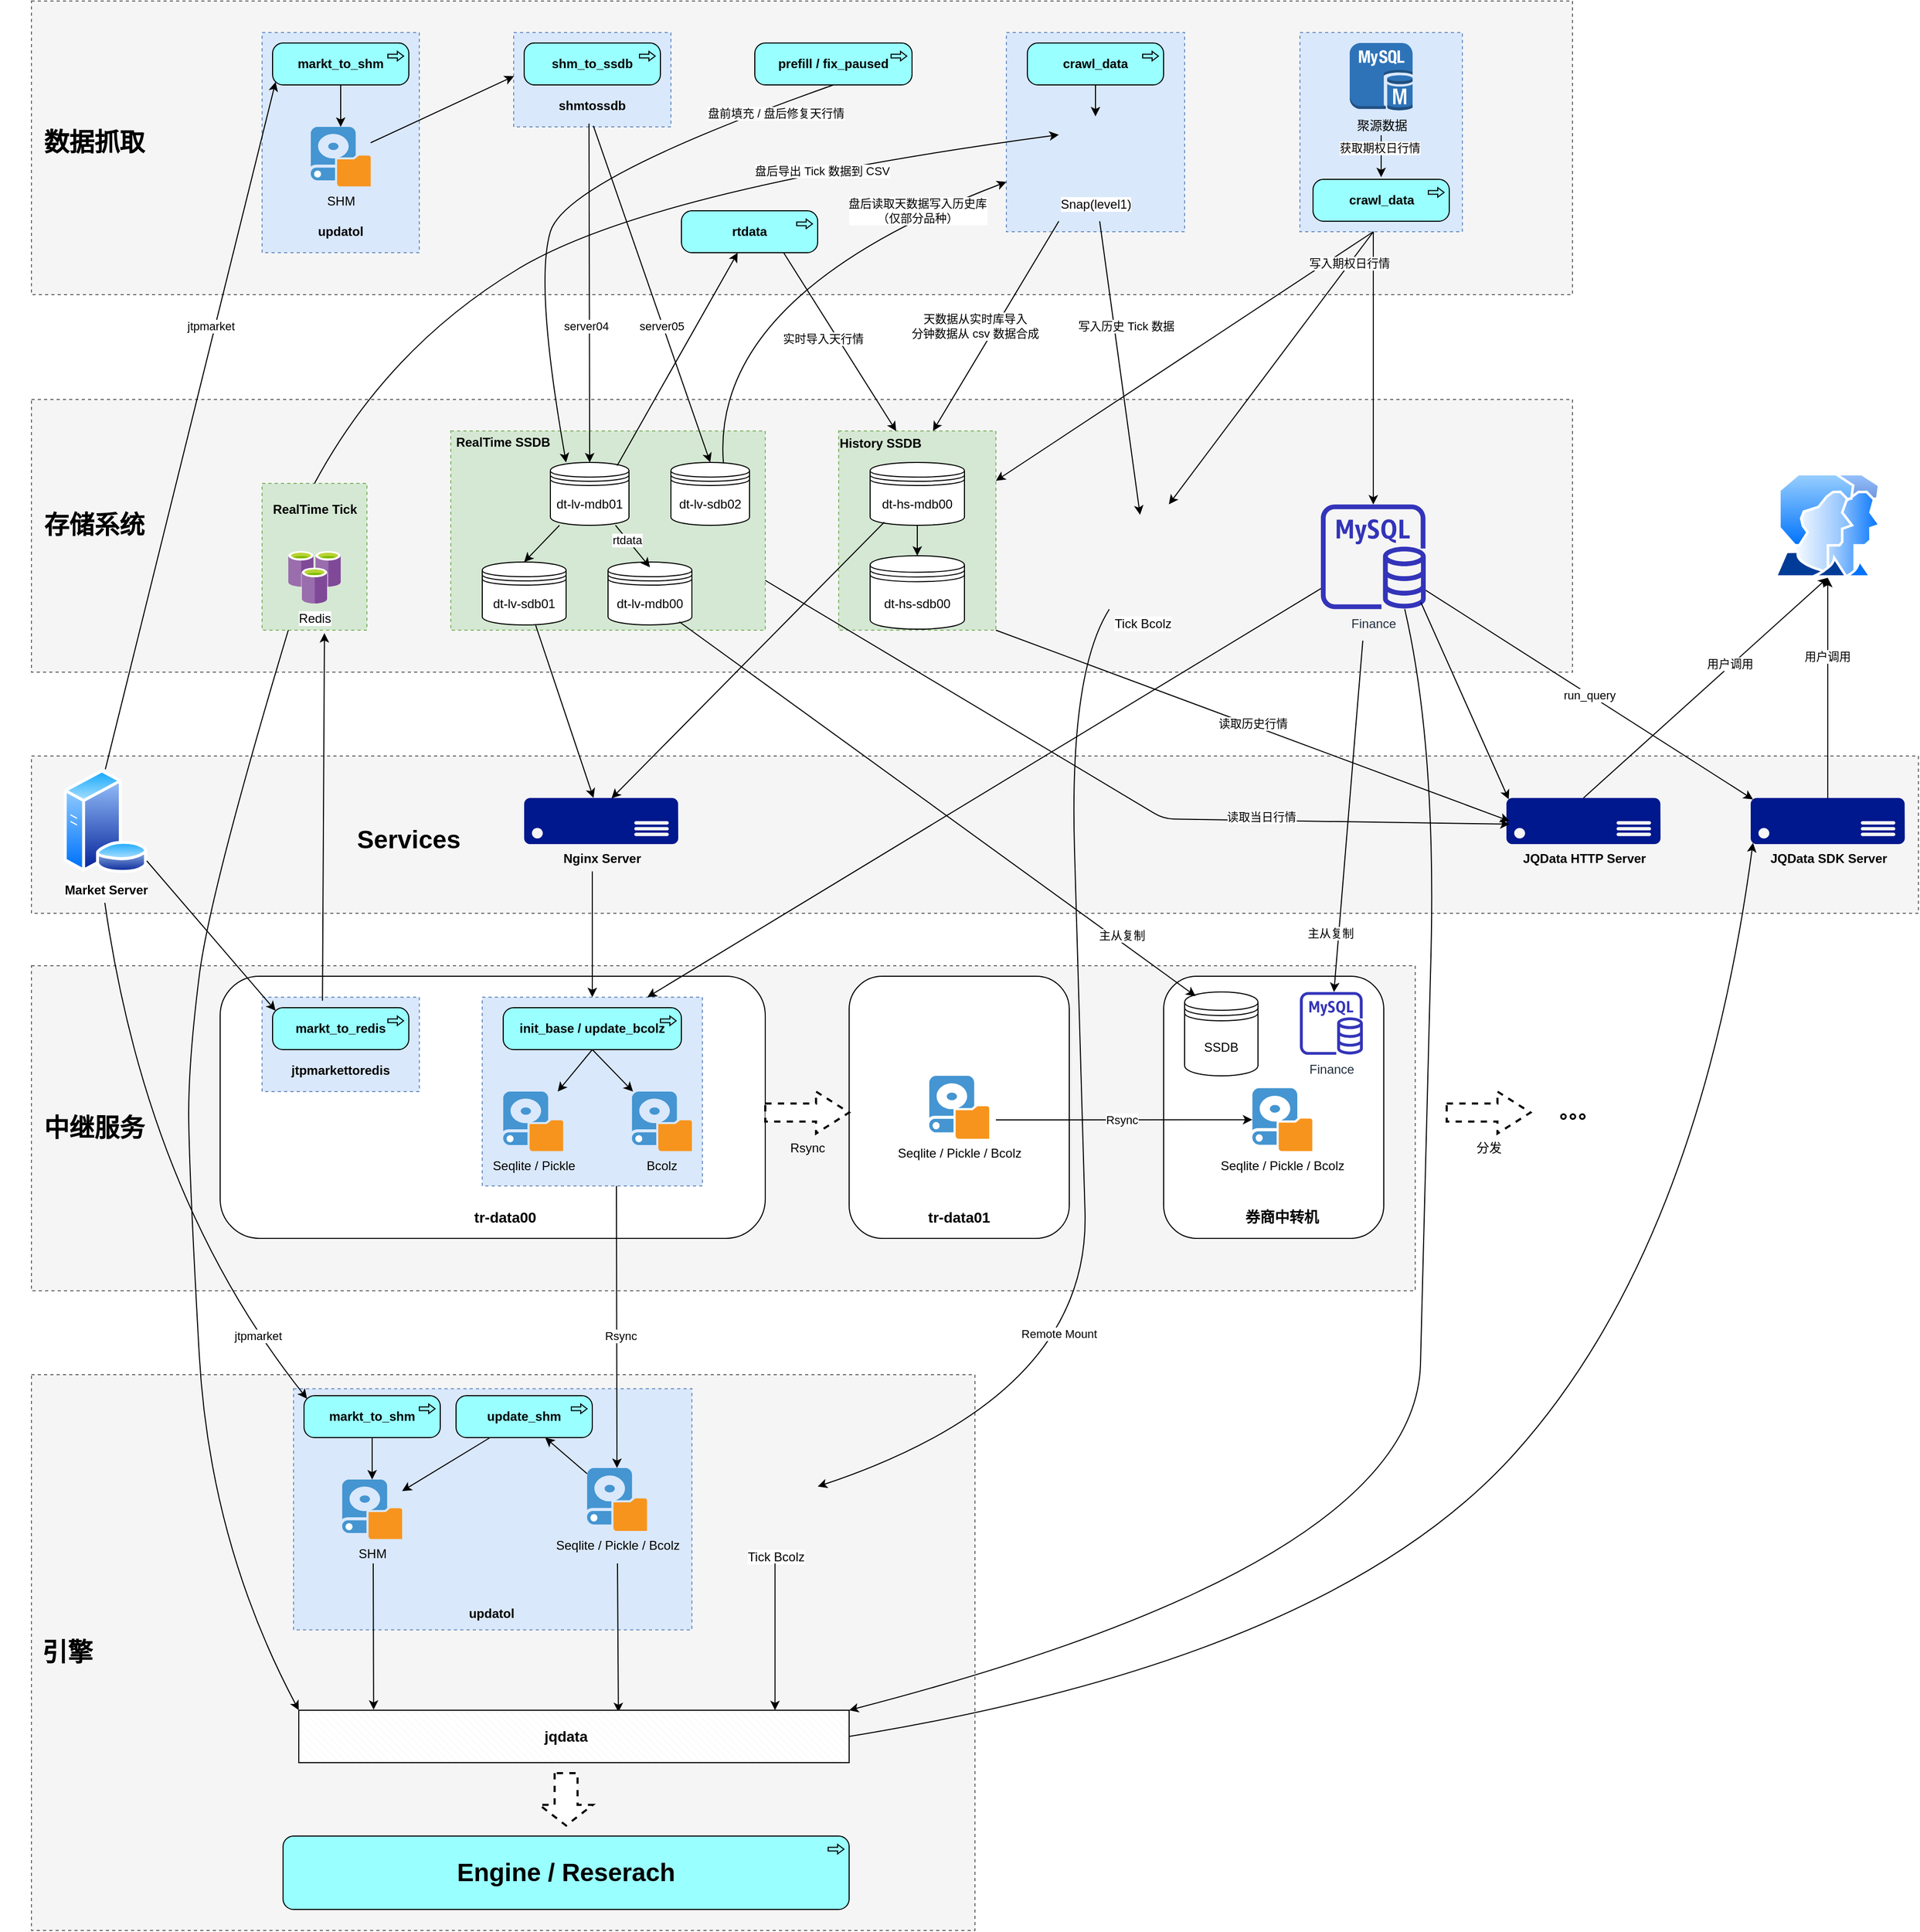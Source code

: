 <mxfile version="13.7.1" type="github">
  <diagram id="prtHgNgQTEPvFCAcTncT" name="Page-1">
    <mxGraphModel dx="2956" dy="2059" grid="1" gridSize="10" guides="1" tooltips="1" connect="1" arrows="1" fold="1" page="1" pageScale="1" pageWidth="827" pageHeight="1169" math="0" shadow="0">
      <root>
        <mxCell id="0" />
        <mxCell id="1" parent="0" />
        <mxCell id="8arNH5vf3MiWIjYZIo-4-196" value="" style="rounded=0;whiteSpace=wrap;html=1;dashed=1;fillColor=#f5f5f5;strokeColor=#666666;fontColor=#333333;" vertex="1" parent="1">
          <mxGeometry x="-240" y="1030" width="900" height="530" as="geometry" />
        </mxCell>
        <mxCell id="8arNH5vf3MiWIjYZIo-4-195" value="" style="rounded=0;whiteSpace=wrap;html=1;dashed=1;fillColor=#f5f5f5;strokeColor=#666666;fontColor=#333333;" vertex="1" parent="1">
          <mxGeometry x="-240" y="640" width="1320" height="310" as="geometry" />
        </mxCell>
        <mxCell id="8arNH5vf3MiWIjYZIo-4-194" value="" style="rounded=0;whiteSpace=wrap;html=1;dashed=1;fillColor=#f5f5f5;strokeColor=#666666;fontColor=#333333;" vertex="1" parent="1">
          <mxGeometry x="-240" y="440" width="1800" height="150" as="geometry" />
        </mxCell>
        <mxCell id="8arNH5vf3MiWIjYZIo-4-193" value="" style="rounded=0;whiteSpace=wrap;html=1;dashed=1;fillColor=#f5f5f5;strokeColor=#666666;fontColor=#333333;" vertex="1" parent="1">
          <mxGeometry x="-240" y="100" width="1470" height="260" as="geometry" />
        </mxCell>
        <mxCell id="8arNH5vf3MiWIjYZIo-4-185" value="" style="rounded=0;whiteSpace=wrap;html=1;dashed=1;fillColor=#f5f5f5;strokeColor=#666666;fontColor=#333333;labelBorderColor=#000000;" vertex="1" parent="1">
          <mxGeometry x="-240" y="-280" width="1470" height="280" as="geometry" />
        </mxCell>
        <mxCell id="8arNH5vf3MiWIjYZIo-4-106" value="" style="rounded=1;whiteSpace=wrap;html=1;" vertex="1" parent="1">
          <mxGeometry x="-60" y="650" width="520" height="250" as="geometry" />
        </mxCell>
        <mxCell id="8arNH5vf3MiWIjYZIo-4-105" value="" style="rounded=0;whiteSpace=wrap;html=1;dashed=1;fillColor=#dae8fc;strokeColor=#6c8ebf;" vertex="1" parent="1">
          <mxGeometry x="190" y="670" width="210" height="180" as="geometry" />
        </mxCell>
        <mxCell id="8arNH5vf3MiWIjYZIo-4-15" value="&lt;b&gt;Market Server&lt;/b&gt;" style="aspect=fixed;perimeter=ellipsePerimeter;html=1;align=center;shadow=0;dashed=0;spacingTop=3;image;image=img/lib/active_directory/database_server.svg;" vertex="1" parent="1">
          <mxGeometry x="-210" y="452.66" width="81" height="98.78" as="geometry" />
        </mxCell>
        <mxCell id="8arNH5vf3MiWIjYZIo-4-18" value="&lt;b&gt;init_base / update_bcolz&lt;/b&gt;" style="html=1;outlineConnect=0;whiteSpace=wrap;fillColor=#99ffff;shape=mxgraph.archimate3.application;appType=proc;archiType=rounded;" vertex="1" parent="1">
          <mxGeometry x="210" y="680" width="170" height="40" as="geometry" />
        </mxCell>
        <mxCell id="8arNH5vf3MiWIjYZIo-4-21" value="" style="group" vertex="1" connectable="0" parent="1">
          <mxGeometry x="-20" y="670" width="150" height="90" as="geometry" />
        </mxCell>
        <mxCell id="8arNH5vf3MiWIjYZIo-4-19" value="" style="verticalLabelPosition=bottom;verticalAlign=top;html=1;shape=mxgraph.basic.rect;fillColor2=none;strokeWidth=1;size=20;indent=5;fillColor=#dae8fc;strokeColor=#6c8ebf;dashed=1;" vertex="1" parent="8arNH5vf3MiWIjYZIo-4-21">
          <mxGeometry width="150" height="90" as="geometry" />
        </mxCell>
        <mxCell id="8arNH5vf3MiWIjYZIo-4-17" value="&lt;b&gt;markt_to_redis&lt;/b&gt;" style="html=1;outlineConnect=0;whiteSpace=wrap;fillColor=#99ffff;shape=mxgraph.archimate3.application;appType=proc;archiType=rounded;" vertex="1" parent="8arNH5vf3MiWIjYZIo-4-21">
          <mxGeometry x="10" y="10" width="130" height="40" as="geometry" />
        </mxCell>
        <mxCell id="8arNH5vf3MiWIjYZIo-4-20" value="&lt;b&gt;jtpmarkettoredis&lt;/b&gt;" style="text;html=1;strokeColor=none;fillColor=none;align=center;verticalAlign=middle;whiteSpace=wrap;rounded=0;" vertex="1" parent="8arNH5vf3MiWIjYZIo-4-21">
          <mxGeometry x="55" y="60" width="40" height="20" as="geometry" />
        </mxCell>
        <mxCell id="8arNH5vf3MiWIjYZIo-4-22" value="" style="group" vertex="1" connectable="0" parent="1">
          <mxGeometry x="-20" y="-250" width="150" height="210" as="geometry" />
        </mxCell>
        <mxCell id="8arNH5vf3MiWIjYZIo-4-23" value="" style="verticalLabelPosition=bottom;verticalAlign=top;html=1;shape=mxgraph.basic.rect;fillColor2=none;strokeWidth=1;size=20;indent=5;fillColor=#dae8fc;strokeColor=#6c8ebf;dashed=1;" vertex="1" parent="8arNH5vf3MiWIjYZIo-4-22">
          <mxGeometry width="150" height="210" as="geometry" />
        </mxCell>
        <mxCell id="8arNH5vf3MiWIjYZIo-4-24" value="&lt;b&gt;markt_to_shm&lt;/b&gt;" style="html=1;outlineConnect=0;whiteSpace=wrap;fillColor=#99ffff;shape=mxgraph.archimate3.application;appType=proc;archiType=rounded;" vertex="1" parent="8arNH5vf3MiWIjYZIo-4-22">
          <mxGeometry x="10" y="10" width="130" height="40" as="geometry" />
        </mxCell>
        <mxCell id="8arNH5vf3MiWIjYZIo-4-25" value="&lt;b&gt;updatol&lt;/b&gt;" style="text;html=1;strokeColor=none;fillColor=none;align=center;verticalAlign=middle;whiteSpace=wrap;rounded=0;" vertex="1" parent="8arNH5vf3MiWIjYZIo-4-22">
          <mxGeometry x="55" y="180" width="40" height="20" as="geometry" />
        </mxCell>
        <mxCell id="8arNH5vf3MiWIjYZIo-4-14" value="SHM" style="shadow=0;dashed=0;html=1;strokeColor=none;fillColor=#4495D1;labelPosition=center;verticalLabelPosition=bottom;verticalAlign=top;align=center;outlineConnect=0;shape=mxgraph.veeam.local_disk;" vertex="1" parent="8arNH5vf3MiWIjYZIo-4-22">
          <mxGeometry x="46.4" y="90" width="57.2" height="56.8" as="geometry" />
        </mxCell>
        <mxCell id="8arNH5vf3MiWIjYZIo-4-60" value="" style="endArrow=classic;html=1;exitX=0.5;exitY=1;exitDx=0;exitDy=0;exitPerimeter=0;" edge="1" parent="8arNH5vf3MiWIjYZIo-4-22" source="8arNH5vf3MiWIjYZIo-4-24" target="8arNH5vf3MiWIjYZIo-4-14">
          <mxGeometry width="50" height="50" relative="1" as="geometry">
            <mxPoint x="120" y="50" as="sourcePoint" />
            <mxPoint x="75" y="80" as="targetPoint" />
          </mxGeometry>
        </mxCell>
        <mxCell id="8arNH5vf3MiWIjYZIo-4-26" value="" style="group" vertex="1" connectable="0" parent="1">
          <mxGeometry x="220" y="-250" width="150" height="90" as="geometry" />
        </mxCell>
        <mxCell id="8arNH5vf3MiWIjYZIo-4-27" value="" style="verticalLabelPosition=bottom;verticalAlign=top;html=1;shape=mxgraph.basic.rect;fillColor2=none;strokeWidth=1;size=20;indent=5;fillColor=#dae8fc;strokeColor=#6c8ebf;dashed=1;" vertex="1" parent="8arNH5vf3MiWIjYZIo-4-26">
          <mxGeometry width="150" height="90" as="geometry" />
        </mxCell>
        <mxCell id="8arNH5vf3MiWIjYZIo-4-28" value="&lt;b&gt;shm_to_ssdb&lt;/b&gt;" style="html=1;outlineConnect=0;whiteSpace=wrap;fillColor=#99ffff;shape=mxgraph.archimate3.application;appType=proc;archiType=rounded;" vertex="1" parent="8arNH5vf3MiWIjYZIo-4-26">
          <mxGeometry x="10" y="10" width="130" height="40" as="geometry" />
        </mxCell>
        <mxCell id="8arNH5vf3MiWIjYZIo-4-29" value="&lt;b&gt;shmtossdb&lt;/b&gt;" style="text;html=1;strokeColor=none;fillColor=none;align=center;verticalAlign=middle;whiteSpace=wrap;rounded=0;" vertex="1" parent="8arNH5vf3MiWIjYZIo-4-26">
          <mxGeometry x="55" y="60" width="40" height="20" as="geometry" />
        </mxCell>
        <mxCell id="8arNH5vf3MiWIjYZIo-4-32" value="&lt;b&gt;rtdata&lt;/b&gt;" style="html=1;outlineConnect=0;whiteSpace=wrap;fillColor=#99ffff;shape=mxgraph.archimate3.application;appType=proc;archiType=rounded;" vertex="1" parent="1">
          <mxGeometry x="380" y="-80" width="130" height="40" as="geometry" />
        </mxCell>
        <mxCell id="8arNH5vf3MiWIjYZIo-4-10" value="Finance" style="outlineConnect=0;fontColor=#232F3E;gradientColor=none;fillColor=#3334B9;strokeColor=none;dashed=0;verticalLabelPosition=bottom;verticalAlign=top;align=center;html=1;fontSize=12;fontStyle=0;aspect=fixed;pointerEvents=1;shape=mxgraph.aws4.rds_mysql_instance;" vertex="1" parent="1">
          <mxGeometry x="990" y="200" width="100" height="100" as="geometry" />
        </mxCell>
        <mxCell id="8arNH5vf3MiWIjYZIo-4-13" value="Tick Bcolz" style="shape=image;html=1;verticalAlign=top;verticalLabelPosition=bottom;labelBackgroundColor=#ffffff;imageAspect=0;aspect=fixed;image=https://cdn2.iconfinder.com/data/icons/stilllife/48x48/filesystems/gnome-fs-nfs.png" vertex="1" parent="1">
          <mxGeometry x="770" y="200" width="100" height="100" as="geometry" />
        </mxCell>
        <mxCell id="8arNH5vf3MiWIjYZIo-4-45" value="" style="group" vertex="1" connectable="0" parent="1">
          <mxGeometry x="520" y="130" width="160" height="190" as="geometry" />
        </mxCell>
        <mxCell id="8arNH5vf3MiWIjYZIo-4-38" value="" style="rounded=0;whiteSpace=wrap;html=1;dashed=1;fillColor=#d5e8d4;strokeColor=#82b366;" vertex="1" parent="8arNH5vf3MiWIjYZIo-4-45">
          <mxGeometry x="10" width="150" height="190" as="geometry" />
        </mxCell>
        <mxCell id="8arNH5vf3MiWIjYZIo-4-34" value="dt-hs-sdb00" style="shape=datastore;whiteSpace=wrap;html=1;" vertex="1" parent="8arNH5vf3MiWIjYZIo-4-45">
          <mxGeometry x="40" y="119" width="90" height="70" as="geometry" />
        </mxCell>
        <mxCell id="8arNH5vf3MiWIjYZIo-4-35" value="dt-hs-mdb00" style="shape=datastore;whiteSpace=wrap;html=1;" vertex="1" parent="8arNH5vf3MiWIjYZIo-4-45">
          <mxGeometry x="40" y="30" width="90" height="60" as="geometry" />
        </mxCell>
        <mxCell id="8arNH5vf3MiWIjYZIo-4-39" value="&lt;b&gt;History SSDB&lt;/b&gt;" style="text;html=1;strokeColor=none;fillColor=none;align=center;verticalAlign=middle;whiteSpace=wrap;rounded=0;dashed=1;" vertex="1" parent="8arNH5vf3MiWIjYZIo-4-45">
          <mxGeometry y="2" width="100" height="20" as="geometry" />
        </mxCell>
        <mxCell id="8arNH5vf3MiWIjYZIo-4-43" value="" style="endArrow=classic;html=1;entryX=0.5;entryY=0;entryDx=0;entryDy=0;" edge="1" parent="8arNH5vf3MiWIjYZIo-4-45" source="8arNH5vf3MiWIjYZIo-4-35" target="8arNH5vf3MiWIjYZIo-4-34">
          <mxGeometry width="50" height="50" relative="1" as="geometry">
            <mxPoint x="-130" y="190" as="sourcePoint" />
            <mxPoint x="91" y="130" as="targetPoint" />
          </mxGeometry>
        </mxCell>
        <mxCell id="8arNH5vf3MiWIjYZIo-4-46" value="" style="group" vertex="1" connectable="0" parent="1">
          <mxGeometry x="160" y="130" width="300" height="190" as="geometry" />
        </mxCell>
        <mxCell id="8arNH5vf3MiWIjYZIo-4-36" value="" style="rounded=0;whiteSpace=wrap;html=1;dashed=1;fillColor=#d5e8d4;strokeColor=#82b366;" vertex="1" parent="8arNH5vf3MiWIjYZIo-4-46">
          <mxGeometry width="300" height="190" as="geometry" />
        </mxCell>
        <mxCell id="8arNH5vf3MiWIjYZIo-4-3" value="dt-lv-sdb01" style="shape=datastore;whiteSpace=wrap;html=1;" vertex="1" parent="8arNH5vf3MiWIjYZIo-4-46">
          <mxGeometry x="30" y="125" width="80" height="60" as="geometry" />
        </mxCell>
        <mxCell id="8arNH5vf3MiWIjYZIo-4-7" value="dt-lv-mdb00" style="shape=datastore;whiteSpace=wrap;html=1;" vertex="1" parent="8arNH5vf3MiWIjYZIo-4-46">
          <mxGeometry x="150" y="125" width="80" height="60" as="geometry" />
        </mxCell>
        <mxCell id="8arNH5vf3MiWIjYZIo-4-33" value="dt-lv-mdb01" style="shape=datastore;whiteSpace=wrap;html=1;" vertex="1" parent="8arNH5vf3MiWIjYZIo-4-46">
          <mxGeometry x="95" y="30" width="75" height="60" as="geometry" />
        </mxCell>
        <mxCell id="8arNH5vf3MiWIjYZIo-4-37" value="&lt;b&gt;RealTime SSDB&lt;/b&gt;" style="text;html=1;strokeColor=none;fillColor=none;align=center;verticalAlign=middle;whiteSpace=wrap;rounded=0;dashed=1;" vertex="1" parent="8arNH5vf3MiWIjYZIo-4-46">
          <mxGeometry y="2" width="100" height="18" as="geometry" />
        </mxCell>
        <mxCell id="8arNH5vf3MiWIjYZIo-4-41" value="" style="endArrow=classic;html=1;entryX=0.5;entryY=0;entryDx=0;entryDy=0;" edge="1" parent="8arNH5vf3MiWIjYZIo-4-46" source="8arNH5vf3MiWIjYZIo-4-33" target="8arNH5vf3MiWIjYZIo-4-3">
          <mxGeometry width="50" height="50" relative="1" as="geometry">
            <mxPoint x="140" y="190" as="sourcePoint" />
            <mxPoint x="190" y="140" as="targetPoint" />
          </mxGeometry>
        </mxCell>
        <mxCell id="8arNH5vf3MiWIjYZIo-4-42" value="" style="endArrow=classic;html=1;" edge="1" parent="8arNH5vf3MiWIjYZIo-4-46" source="8arNH5vf3MiWIjYZIo-4-33">
          <mxGeometry width="50" height="50" relative="1" as="geometry">
            <mxPoint x="140" y="190" as="sourcePoint" />
            <mxPoint x="190" y="130" as="targetPoint" />
          </mxGeometry>
        </mxCell>
        <mxCell id="8arNH5vf3MiWIjYZIo-4-54" value="rtdata" style="edgeLabel;html=1;align=center;verticalAlign=middle;resizable=0;points=[];" vertex="1" connectable="0" parent="8arNH5vf3MiWIjYZIo-4-42">
          <mxGeometry x="-0.321" y="-1" relative="1" as="geometry">
            <mxPoint as="offset" />
          </mxGeometry>
        </mxCell>
        <mxCell id="8arNH5vf3MiWIjYZIo-4-177" value="dt-lv-sdb02" style="shape=datastore;whiteSpace=wrap;html=1;" vertex="1" parent="8arNH5vf3MiWIjYZIo-4-46">
          <mxGeometry x="210" y="30" width="75" height="60" as="geometry" />
        </mxCell>
        <mxCell id="8arNH5vf3MiWIjYZIo-4-52" value="" style="group" vertex="1" connectable="0" parent="1">
          <mxGeometry x="-20" y="180" width="100" height="140" as="geometry" />
        </mxCell>
        <mxCell id="8arNH5vf3MiWIjYZIo-4-51" value="" style="group" vertex="1" connectable="0" parent="8arNH5vf3MiWIjYZIo-4-52">
          <mxGeometry width="100" height="140" as="geometry" />
        </mxCell>
        <mxCell id="8arNH5vf3MiWIjYZIo-4-47" value="" style="rounded=0;whiteSpace=wrap;html=1;dashed=1;fillColor=#d5e8d4;strokeColor=#82b366;" vertex="1" parent="8arNH5vf3MiWIjYZIo-4-51">
          <mxGeometry width="100" height="140" as="geometry" />
        </mxCell>
        <mxCell id="8arNH5vf3MiWIjYZIo-4-6" value="Redis" style="aspect=fixed;html=1;points=[];align=center;image;fontSize=12;image=img/lib/mscae/Azure_Cache_for_Redis.svg;" vertex="1" parent="8arNH5vf3MiWIjYZIo-4-51">
          <mxGeometry x="25" y="64.5" width="50" height="50" as="geometry" />
        </mxCell>
        <mxCell id="8arNH5vf3MiWIjYZIo-4-48" value="&lt;b&gt;RealTime Tick&lt;/b&gt;" style="text;html=1;strokeColor=none;fillColor=none;align=center;verticalAlign=middle;whiteSpace=wrap;rounded=0;dashed=1;" vertex="1" parent="8arNH5vf3MiWIjYZIo-4-51">
          <mxGeometry x="7.5" y="14.5" width="85" height="20" as="geometry" />
        </mxCell>
        <mxCell id="8arNH5vf3MiWIjYZIo-4-55" value="&lt;b&gt;Nginx Server&lt;/b&gt;" style="aspect=fixed;pointerEvents=1;shadow=0;dashed=0;html=1;strokeColor=none;labelPosition=center;verticalLabelPosition=bottom;verticalAlign=top;align=center;fillColor=#00188D;shape=mxgraph.azure.server" vertex="1" parent="1">
          <mxGeometry x="230" y="480" width="147" height="44.1" as="geometry" />
        </mxCell>
        <mxCell id="8arNH5vf3MiWIjYZIo-4-58" value="" style="endArrow=classic;html=1;exitX=0.479;exitY=0.965;exitDx=0;exitDy=0;exitPerimeter=0;entryX=0.5;entryY=0;entryDx=0;entryDy=0;" edge="1" parent="1" source="8arNH5vf3MiWIjYZIo-4-27" target="8arNH5vf3MiWIjYZIo-4-33">
          <mxGeometry width="50" height="50" relative="1" as="geometry">
            <mxPoint x="250" y="140" as="sourcePoint" />
            <mxPoint x="300" y="90" as="targetPoint" />
          </mxGeometry>
        </mxCell>
        <mxCell id="8arNH5vf3MiWIjYZIo-4-179" value="server04" style="edgeLabel;html=1;align=center;verticalAlign=middle;resizable=0;points=[];" vertex="1" connectable="0" parent="8arNH5vf3MiWIjYZIo-4-58">
          <mxGeometry x="-0.118" y="-3" relative="1" as="geometry">
            <mxPoint y="50.29" as="offset" />
          </mxGeometry>
        </mxCell>
        <mxCell id="8arNH5vf3MiWIjYZIo-4-59" value="" style="endArrow=classic;html=1;entryX=0.002;entryY=0.463;entryDx=0;entryDy=0;entryPerimeter=0;" edge="1" parent="1" source="8arNH5vf3MiWIjYZIo-4-14" target="8arNH5vf3MiWIjYZIo-4-27">
          <mxGeometry width="50" height="50" relative="1" as="geometry">
            <mxPoint x="100" y="-30" as="sourcePoint" />
            <mxPoint x="70" y="10" as="targetPoint" />
          </mxGeometry>
        </mxCell>
        <mxCell id="8arNH5vf3MiWIjYZIo-4-64" value="" style="endArrow=classic;html=1;exitX=0.85;exitY=0.05;exitDx=0;exitDy=0;exitPerimeter=0;" edge="1" parent="1" source="8arNH5vf3MiWIjYZIo-4-33" target="8arNH5vf3MiWIjYZIo-4-32">
          <mxGeometry width="50" height="50" relative="1" as="geometry">
            <mxPoint x="390" y="160" as="sourcePoint" />
            <mxPoint x="440" y="110" as="targetPoint" />
          </mxGeometry>
        </mxCell>
        <mxCell id="8arNH5vf3MiWIjYZIo-4-65" value="实时导入天行情" style="endArrow=classic;html=1;exitX=0.75;exitY=1;exitDx=0;exitDy=0;exitPerimeter=0;entryX=0.649;entryY=-0.093;entryDx=0;entryDy=0;entryPerimeter=0;" edge="1" parent="1" source="8arNH5vf3MiWIjYZIo-4-32" target="8arNH5vf3MiWIjYZIo-4-39">
          <mxGeometry x="-0.121" y="-13" width="50" height="50" relative="1" as="geometry">
            <mxPoint x="500" y="90" as="sourcePoint" />
            <mxPoint x="583" y="127" as="targetPoint" />
            <mxPoint x="1" as="offset" />
          </mxGeometry>
        </mxCell>
        <mxCell id="8arNH5vf3MiWIjYZIo-4-68" value="" style="group" vertex="1" connectable="0" parent="1">
          <mxGeometry x="690" y="-250" width="170" height="190" as="geometry" />
        </mxCell>
        <mxCell id="8arNH5vf3MiWIjYZIo-4-67" value="" style="rounded=0;whiteSpace=wrap;html=1;dashed=1;fillColor=#dae8fc;strokeColor=#6c8ebf;" vertex="1" parent="8arNH5vf3MiWIjYZIo-4-68">
          <mxGeometry width="170" height="190" as="geometry" />
        </mxCell>
        <mxCell id="8arNH5vf3MiWIjYZIo-4-30" value="&lt;b&gt;crawl_data&lt;/b&gt;" style="html=1;outlineConnect=0;whiteSpace=wrap;fillColor=#99ffff;shape=mxgraph.archimate3.application;appType=proc;archiType=rounded;" vertex="1" parent="8arNH5vf3MiWIjYZIo-4-68">
          <mxGeometry x="20" y="10" width="130" height="40" as="geometry" />
        </mxCell>
        <mxCell id="8arNH5vf3MiWIjYZIo-4-12" value="Snap(level1)" style="shape=image;html=1;verticalAlign=top;verticalLabelPosition=bottom;labelBackgroundColor=#ffffff;imageAspect=0;aspect=fixed;image=https://cdn3.iconfinder.com/data/icons/dompicon-glyph-file-format-2/256/file-csv-format-type-128.png" vertex="1" parent="8arNH5vf3MiWIjYZIo-4-68">
          <mxGeometry x="50" y="80" width="70" height="70" as="geometry" />
        </mxCell>
        <mxCell id="8arNH5vf3MiWIjYZIo-4-69" value="" style="endArrow=classic;html=1;exitX=0.5;exitY=1;exitDx=0;exitDy=0;exitPerimeter=0;" edge="1" parent="8arNH5vf3MiWIjYZIo-4-68" source="8arNH5vf3MiWIjYZIo-4-30" target="8arNH5vf3MiWIjYZIo-4-12">
          <mxGeometry width="50" height="50" relative="1" as="geometry">
            <mxPoint x="85" y="60" as="sourcePoint" />
            <mxPoint x="130" y="50" as="targetPoint" />
          </mxGeometry>
        </mxCell>
        <mxCell id="8arNH5vf3MiWIjYZIo-4-71" value="天数据从实时库导入&lt;br&gt;分钟数据从 csv 数据合成" style="endArrow=classic;html=1;" edge="1" parent="1">
          <mxGeometry x="0.088" y="-17" width="50" height="50" relative="1" as="geometry">
            <mxPoint x="740" y="-70" as="sourcePoint" />
            <mxPoint x="620" y="130" as="targetPoint" />
            <mxPoint as="offset" />
          </mxGeometry>
        </mxCell>
        <mxCell id="8arNH5vf3MiWIjYZIo-4-72" value="" style="endArrow=classic;html=1;entryX=0.475;entryY=0.1;entryDx=0;entryDy=0;entryPerimeter=0;" edge="1" parent="1" target="8arNH5vf3MiWIjYZIo-4-13">
          <mxGeometry width="50" height="50" relative="1" as="geometry">
            <mxPoint x="779" y="-70" as="sourcePoint" />
            <mxPoint x="800" y="154.5" as="targetPoint" />
          </mxGeometry>
        </mxCell>
        <mxCell id="8arNH5vf3MiWIjYZIo-4-73" value="写入历史 Tick 数据" style="edgeLabel;html=1;align=center;verticalAlign=middle;resizable=0;points=[];" vertex="1" connectable="0" parent="8arNH5vf3MiWIjYZIo-4-72">
          <mxGeometry x="-0.486" y="-1" relative="1" as="geometry">
            <mxPoint x="16.07" y="27.69" as="offset" />
          </mxGeometry>
        </mxCell>
        <mxCell id="8arNH5vf3MiWIjYZIo-4-82" value="" style="group" vertex="1" connectable="0" parent="1">
          <mxGeometry x="970" y="-250" width="155" height="190" as="geometry" />
        </mxCell>
        <mxCell id="8arNH5vf3MiWIjYZIo-4-80" value="" style="rounded=0;whiteSpace=wrap;html=1;dashed=1;fillColor=#dae8fc;strokeColor=#6c8ebf;" vertex="1" parent="8arNH5vf3MiWIjYZIo-4-82">
          <mxGeometry width="155" height="190" as="geometry" />
        </mxCell>
        <mxCell id="8arNH5vf3MiWIjYZIo-4-11" value="聚源数据" style="outlineConnect=0;dashed=0;verticalLabelPosition=bottom;verticalAlign=top;align=center;html=1;shape=mxgraph.aws3.mysql_db_instance;fillColor=#2E73B8;gradientColor=none;" vertex="1" parent="8arNH5vf3MiWIjYZIo-4-82">
          <mxGeometry x="47.5" y="10" width="60" height="64.5" as="geometry" />
        </mxCell>
        <mxCell id="8arNH5vf3MiWIjYZIo-4-79" value="&lt;b&gt;crawl_data&lt;/b&gt;" style="html=1;outlineConnect=0;whiteSpace=wrap;fillColor=#99ffff;shape=mxgraph.archimate3.application;appType=proc;archiType=rounded;" vertex="1" parent="8arNH5vf3MiWIjYZIo-4-82">
          <mxGeometry x="12.5" y="140" width="130" height="40" as="geometry" />
        </mxCell>
        <mxCell id="8arNH5vf3MiWIjYZIo-4-81" value="" style="endArrow=classic;html=1;entryX=0.5;entryY=0;entryDx=0;entryDy=0;entryPerimeter=0;" edge="1" parent="8arNH5vf3MiWIjYZIo-4-82">
          <mxGeometry x="-0.4" y="20" width="50" height="50" relative="1" as="geometry">
            <mxPoint x="77.5" y="98" as="sourcePoint" />
            <mxPoint x="77.5" y="138" as="targetPoint" />
            <mxPoint as="offset" />
          </mxGeometry>
        </mxCell>
        <mxCell id="8arNH5vf3MiWIjYZIo-4-91" value="获取期权日行情" style="edgeLabel;html=1;align=center;verticalAlign=middle;resizable=0;points=[];" vertex="1" connectable="0" parent="8arNH5vf3MiWIjYZIo-4-81">
          <mxGeometry x="-0.415" y="-2" relative="1" as="geometry">
            <mxPoint as="offset" />
          </mxGeometry>
        </mxCell>
        <mxCell id="8arNH5vf3MiWIjYZIo-4-85" value="" style="endArrow=classic;html=1;" edge="1" parent="1" target="8arNH5vf3MiWIjYZIo-4-10">
          <mxGeometry width="50" height="50" relative="1" as="geometry">
            <mxPoint x="1040" y="-60" as="sourcePoint" />
            <mxPoint x="990" y="190" as="targetPoint" />
          </mxGeometry>
        </mxCell>
        <mxCell id="8arNH5vf3MiWIjYZIo-4-86" value="" style="endArrow=classic;html=1;entryX=0.75;entryY=0;entryDx=0;entryDy=0;exitX=0.452;exitY=1;exitDx=0;exitDy=0;exitPerimeter=0;" edge="1" parent="1" source="8arNH5vf3MiWIjYZIo-4-80" target="8arNH5vf3MiWIjYZIo-4-13">
          <mxGeometry width="50" height="50" relative="1" as="geometry">
            <mxPoint x="1035" y="80" as="sourcePoint" />
            <mxPoint x="950" y="190" as="targetPoint" />
          </mxGeometry>
        </mxCell>
        <mxCell id="8arNH5vf3MiWIjYZIo-4-89" value="" style="endArrow=classic;html=1;entryX=1;entryY=0.25;entryDx=0;entryDy=0;" edge="1" parent="1" target="8arNH5vf3MiWIjYZIo-4-38">
          <mxGeometry width="50" height="50" relative="1" as="geometry">
            <mxPoint x="1040" y="-60" as="sourcePoint" />
            <mxPoint x="673.6" y="214.5" as="targetPoint" />
            <Array as="points" />
          </mxGeometry>
        </mxCell>
        <mxCell id="8arNH5vf3MiWIjYZIo-4-90" value="写入期权日行情" style="edgeLabel;html=1;align=center;verticalAlign=middle;resizable=0;points=[];" vertex="1" connectable="0" parent="8arNH5vf3MiWIjYZIo-4-89">
          <mxGeometry x="-0.217" y="-2" relative="1" as="geometry">
            <mxPoint x="119.31" y="-61.16" as="offset" />
          </mxGeometry>
        </mxCell>
        <mxCell id="8arNH5vf3MiWIjYZIo-4-93" value="" style="group" vertex="1" connectable="0" parent="1">
          <mxGeometry x="10" y="1040" width="380" height="233.4" as="geometry" />
        </mxCell>
        <mxCell id="8arNH5vf3MiWIjYZIo-4-94" value="" style="verticalLabelPosition=bottom;verticalAlign=top;html=1;shape=mxgraph.basic.rect;fillColor2=none;strokeWidth=1;size=20;indent=5;fillColor=#dae8fc;strokeColor=#6c8ebf;dashed=1;" vertex="1" parent="8arNH5vf3MiWIjYZIo-4-93">
          <mxGeometry y="3.4" width="380" height="230" as="geometry" />
        </mxCell>
        <mxCell id="8arNH5vf3MiWIjYZIo-4-95" value="&lt;b&gt;markt_to_shm&lt;/b&gt;" style="html=1;outlineConnect=0;whiteSpace=wrap;fillColor=#99ffff;shape=mxgraph.archimate3.application;appType=proc;archiType=rounded;" vertex="1" parent="8arNH5vf3MiWIjYZIo-4-93">
          <mxGeometry x="10" y="10" width="130" height="40" as="geometry" />
        </mxCell>
        <mxCell id="8arNH5vf3MiWIjYZIo-4-96" value="&lt;b&gt;updatol&lt;/b&gt;" style="text;html=1;strokeColor=none;fillColor=none;align=center;verticalAlign=middle;whiteSpace=wrap;rounded=0;" vertex="1" parent="8arNH5vf3MiWIjYZIo-4-93">
          <mxGeometry x="169" y="208" width="40" height="20" as="geometry" />
        </mxCell>
        <mxCell id="8arNH5vf3MiWIjYZIo-4-97" value="SHM" style="shadow=0;dashed=0;html=1;strokeColor=none;fillColor=#4495D1;labelPosition=center;verticalLabelPosition=bottom;verticalAlign=top;align=center;outlineConnect=0;shape=mxgraph.veeam.local_disk;" vertex="1" parent="8arNH5vf3MiWIjYZIo-4-93">
          <mxGeometry x="46.4" y="90" width="57.2" height="56.8" as="geometry" />
        </mxCell>
        <mxCell id="8arNH5vf3MiWIjYZIo-4-98" value="" style="endArrow=classic;html=1;exitX=0.5;exitY=1;exitDx=0;exitDy=0;exitPerimeter=0;" edge="1" parent="8arNH5vf3MiWIjYZIo-4-93" source="8arNH5vf3MiWIjYZIo-4-95" target="8arNH5vf3MiWIjYZIo-4-97">
          <mxGeometry width="50" height="50" relative="1" as="geometry">
            <mxPoint x="120" y="50" as="sourcePoint" />
            <mxPoint x="75" y="80" as="targetPoint" />
          </mxGeometry>
        </mxCell>
        <mxCell id="8arNH5vf3MiWIjYZIo-4-113" value="Seqlite / Pickle / Bcolz" style="shadow=0;dashed=0;html=1;strokeColor=none;fillColor=#4495D1;labelPosition=center;verticalLabelPosition=bottom;verticalAlign=top;align=center;outlineConnect=0;shape=mxgraph.veeam.local_disk;" vertex="1" parent="8arNH5vf3MiWIjYZIo-4-93">
          <mxGeometry x="280" y="79" width="57.2" height="60" as="geometry" />
        </mxCell>
        <mxCell id="8arNH5vf3MiWIjYZIo-4-214" value="&lt;b&gt;update_shm&lt;/b&gt;" style="html=1;outlineConnect=0;whiteSpace=wrap;fillColor=#99ffff;shape=mxgraph.archimate3.application;appType=proc;archiType=rounded;" vertex="1" parent="8arNH5vf3MiWIjYZIo-4-93">
          <mxGeometry x="155" y="10" width="130" height="40" as="geometry" />
        </mxCell>
        <mxCell id="8arNH5vf3MiWIjYZIo-4-217" value="" style="endArrow=classic;html=1;entryX=0.654;entryY=1;entryDx=0;entryDy=0;entryPerimeter=0;" edge="1" parent="8arNH5vf3MiWIjYZIo-4-93" source="8arNH5vf3MiWIjYZIo-4-113" target="8arNH5vf3MiWIjYZIo-4-214">
          <mxGeometry width="50" height="50" relative="1" as="geometry">
            <mxPoint x="90" y="140" as="sourcePoint" />
            <mxPoint x="140" y="90" as="targetPoint" />
          </mxGeometry>
        </mxCell>
        <mxCell id="8arNH5vf3MiWIjYZIo-4-218" value="" style="endArrow=classic;html=1;exitX=0.25;exitY=1;exitDx=0;exitDy=0;exitPerimeter=0;" edge="1" parent="8arNH5vf3MiWIjYZIo-4-93" source="8arNH5vf3MiWIjYZIo-4-214" target="8arNH5vf3MiWIjYZIo-4-97">
          <mxGeometry width="50" height="50" relative="1" as="geometry">
            <mxPoint x="190" y="100" as="sourcePoint" />
            <mxPoint x="140" y="150" as="targetPoint" />
          </mxGeometry>
        </mxCell>
        <mxCell id="8arNH5vf3MiWIjYZIo-4-99" value="Seqlite / Pickle" style="shadow=0;dashed=0;html=1;strokeColor=none;fillColor=#4495D1;labelPosition=center;verticalLabelPosition=bottom;verticalAlign=top;align=center;outlineConnect=0;shape=mxgraph.veeam.local_disk;" vertex="1" parent="1">
          <mxGeometry x="210" y="760" width="57.2" height="56.8" as="geometry" />
        </mxCell>
        <mxCell id="8arNH5vf3MiWIjYZIo-4-100" value="Bcolz" style="shadow=0;dashed=0;html=1;strokeColor=none;fillColor=#4495D1;labelPosition=center;verticalLabelPosition=bottom;verticalAlign=top;align=center;outlineConnect=0;shape=mxgraph.veeam.local_disk;" vertex="1" parent="1">
          <mxGeometry x="332.8" y="760" width="57.2" height="56.8" as="geometry" />
        </mxCell>
        <mxCell id="8arNH5vf3MiWIjYZIo-4-103" value="" style="endArrow=classic;html=1;exitX=0.5;exitY=1;exitDx=0;exitDy=0;exitPerimeter=0;" edge="1" parent="1" source="8arNH5vf3MiWIjYZIo-4-18" target="8arNH5vf3MiWIjYZIo-4-99">
          <mxGeometry width="50" height="50" relative="1" as="geometry">
            <mxPoint x="280" y="730" as="sourcePoint" />
            <mxPoint x="230" y="750" as="targetPoint" />
          </mxGeometry>
        </mxCell>
        <mxCell id="8arNH5vf3MiWIjYZIo-4-104" value="" style="endArrow=classic;html=1;exitX=0.5;exitY=1;exitDx=0;exitDy=0;exitPerimeter=0;" edge="1" parent="1" source="8arNH5vf3MiWIjYZIo-4-18" target="8arNH5vf3MiWIjYZIo-4-100">
          <mxGeometry width="50" height="50" relative="1" as="geometry">
            <mxPoint x="280" y="720" as="sourcePoint" />
            <mxPoint x="310" y="780" as="targetPoint" />
          </mxGeometry>
        </mxCell>
        <mxCell id="8arNH5vf3MiWIjYZIo-4-107" value="&lt;b&gt;&lt;font style=&quot;font-size: 14px&quot;&gt;tr-data00&lt;/font&gt;&lt;/b&gt;" style="text;html=1;strokeColor=none;fillColor=none;align=center;verticalAlign=middle;whiteSpace=wrap;rounded=0;dashed=1;" vertex="1" parent="1">
          <mxGeometry x="177" y="870" width="70" height="20" as="geometry" />
        </mxCell>
        <mxCell id="8arNH5vf3MiWIjYZIo-4-108" value="" style="endArrow=classic;html=1;exitX=0.384;exitY=0.037;exitDx=0;exitDy=0;exitPerimeter=0;entryX=0.595;entryY=1.02;entryDx=0;entryDy=0;entryPerimeter=0;" edge="1" parent="1" source="8arNH5vf3MiWIjYZIo-4-19" target="8arNH5vf3MiWIjYZIo-4-47">
          <mxGeometry width="50" height="50" relative="1" as="geometry">
            <mxPoint x="230" y="520" as="sourcePoint" />
            <mxPoint x="280" y="470" as="targetPoint" />
          </mxGeometry>
        </mxCell>
        <mxCell id="8arNH5vf3MiWIjYZIo-4-109" value="" style="rounded=1;whiteSpace=wrap;html=1;" vertex="1" parent="1">
          <mxGeometry x="540" y="650" width="210" height="250" as="geometry" />
        </mxCell>
        <mxCell id="8arNH5vf3MiWIjYZIo-4-110" value="Seqlite / Pickle / Bcolz" style="shadow=0;dashed=0;html=1;strokeColor=none;fillColor=#4495D1;labelPosition=center;verticalLabelPosition=bottom;verticalAlign=top;align=center;outlineConnect=0;shape=mxgraph.veeam.local_disk;" vertex="1" parent="1">
          <mxGeometry x="616.4" y="745" width="57.2" height="60" as="geometry" />
        </mxCell>
        <mxCell id="8arNH5vf3MiWIjYZIo-4-112" value="Rsync" style="shape=mxgraph.arrows.arrow_right;html=1;verticalLabelPosition=bottom;verticalAlign=top;strokeWidth=2;strokeColor=#000000;dashed=1;" vertex="1" parent="1">
          <mxGeometry x="460" y="760" width="80" height="40" as="geometry" />
        </mxCell>
        <mxCell id="8arNH5vf3MiWIjYZIo-4-115" value="Tick Bcolz" style="shape=image;html=1;verticalAlign=top;verticalLabelPosition=bottom;labelBackgroundColor=#ffffff;imageAspect=0;aspect=fixed;image=https://cdn2.iconfinder.com/data/icons/stilllife/48x48/filesystems/gnome-fs-nfs.png" vertex="1" parent="1">
          <mxGeometry x="430" y="1110" width="80" height="80" as="geometry" />
        </mxCell>
        <mxCell id="8arNH5vf3MiWIjYZIo-4-117" value="&lt;b&gt;&lt;font style=&quot;font-size: 14px&quot;&gt;tr-data01&lt;/font&gt;&lt;/b&gt;" style="text;html=1;strokeColor=none;fillColor=none;align=center;verticalAlign=middle;whiteSpace=wrap;rounded=0;dashed=1;" vertex="1" parent="1">
          <mxGeometry x="610" y="870" width="70" height="20" as="geometry" />
        </mxCell>
        <mxCell id="8arNH5vf3MiWIjYZIo-4-119" value="" style="rounded=1;whiteSpace=wrap;html=1;" vertex="1" parent="1">
          <mxGeometry x="840" y="650" width="210" height="250" as="geometry" />
        </mxCell>
        <mxCell id="8arNH5vf3MiWIjYZIo-4-120" value="Seqlite / Pickle / Bcolz" style="shadow=0;dashed=0;html=1;strokeColor=none;fillColor=#4495D1;labelPosition=center;verticalLabelPosition=bottom;verticalAlign=top;align=center;outlineConnect=0;shape=mxgraph.veeam.local_disk;" vertex="1" parent="1">
          <mxGeometry x="924.6" y="756.8" width="57.2" height="60" as="geometry" />
        </mxCell>
        <mxCell id="8arNH5vf3MiWIjYZIo-4-121" value="SSDB" style="shape=datastore;whiteSpace=wrap;html=1;" vertex="1" parent="1">
          <mxGeometry x="860" y="665" width="70" height="80" as="geometry" />
        </mxCell>
        <mxCell id="8arNH5vf3MiWIjYZIo-4-122" value="Finance" style="outlineConnect=0;fontColor=#232F3E;gradientColor=none;fillColor=#3334B9;strokeColor=none;dashed=0;verticalLabelPosition=bottom;verticalAlign=top;align=center;html=1;fontSize=12;fontStyle=0;aspect=fixed;pointerEvents=1;shape=mxgraph.aws4.rds_mysql_instance;" vertex="1" parent="1">
          <mxGeometry x="970" y="665" width="60" height="60" as="geometry" />
        </mxCell>
        <mxCell id="8arNH5vf3MiWIjYZIo-4-126" value="" style="endArrow=classic;html=1;" edge="1" parent="1" target="8arNH5vf3MiWIjYZIo-4-120">
          <mxGeometry width="50" height="50" relative="1" as="geometry">
            <mxPoint x="680" y="787" as="sourcePoint" />
            <mxPoint x="780" y="810" as="targetPoint" />
          </mxGeometry>
        </mxCell>
        <mxCell id="8arNH5vf3MiWIjYZIo-4-127" value="Rsync" style="edgeLabel;html=1;align=center;verticalAlign=middle;resizable=0;points=[];" vertex="1" connectable="0" parent="8arNH5vf3MiWIjYZIo-4-126">
          <mxGeometry x="-0.249" y="-1" relative="1" as="geometry">
            <mxPoint x="28.23" y="-1.13" as="offset" />
          </mxGeometry>
        </mxCell>
        <mxCell id="8arNH5vf3MiWIjYZIo-4-128" value="" style="endArrow=classic;html=1;" edge="1" parent="1" target="8arNH5vf3MiWIjYZIo-4-122">
          <mxGeometry width="50" height="50" relative="1" as="geometry">
            <mxPoint x="1030" y="330" as="sourcePoint" />
            <mxPoint x="1010" y="450" as="targetPoint" />
          </mxGeometry>
        </mxCell>
        <mxCell id="8arNH5vf3MiWIjYZIo-4-136" value="主从复制" style="edgeLabel;html=1;align=center;verticalAlign=middle;resizable=0;points=[];" vertex="1" connectable="0" parent="8arNH5vf3MiWIjYZIo-4-128">
          <mxGeometry x="0.526" y="-1" relative="1" as="geometry">
            <mxPoint x="-9.55" y="22.89" as="offset" />
          </mxGeometry>
        </mxCell>
        <mxCell id="8arNH5vf3MiWIjYZIo-4-133" value="" style="endArrow=classic;html=1;exitX=0.85;exitY=0.95;exitDx=0;exitDy=0;exitPerimeter=0;entryX=0.15;entryY=0.05;entryDx=0;entryDy=0;entryPerimeter=0;" edge="1" parent="1" source="8arNH5vf3MiWIjYZIo-4-7" target="8arNH5vf3MiWIjYZIo-4-121">
          <mxGeometry width="50" height="50" relative="1" as="geometry">
            <mxPoint x="866.4" y="392.66" as="sourcePoint" />
            <mxPoint x="616.4" y="472.66" as="targetPoint" />
          </mxGeometry>
        </mxCell>
        <mxCell id="8arNH5vf3MiWIjYZIo-4-135" value="主从复制" style="edgeLabel;html=1;align=center;verticalAlign=middle;resizable=0;points=[];" vertex="1" connectable="0" parent="8arNH5vf3MiWIjYZIo-4-133">
          <mxGeometry x="0.541" y="1" relative="1" as="geometry">
            <mxPoint x="41.58" y="24.33" as="offset" />
          </mxGeometry>
        </mxCell>
        <mxCell id="8arNH5vf3MiWIjYZIo-4-137" value="&lt;b&gt;&lt;font style=&quot;font-size: 14px&quot;&gt;券商中转机&lt;/font&gt;&lt;/b&gt;" style="text;html=1;strokeColor=none;fillColor=none;align=center;verticalAlign=middle;whiteSpace=wrap;rounded=0;dashed=1;" vertex="1" parent="1">
          <mxGeometry x="916.4" y="870" width="73.6" height="20" as="geometry" />
        </mxCell>
        <mxCell id="8arNH5vf3MiWIjYZIo-4-138" value="分发" style="shape=mxgraph.arrows.arrow_right;html=1;verticalLabelPosition=bottom;verticalAlign=top;strokeWidth=2;strokeColor=#000000;dashed=1;" vertex="1" parent="1">
          <mxGeometry x="1110" y="760" width="80" height="40" as="geometry" />
        </mxCell>
        <mxCell id="8arNH5vf3MiWIjYZIo-4-142" value="&lt;font style=&quot;font-size: 18px&quot;&gt;&lt;b&gt;。。。&lt;/b&gt;&lt;/font&gt;" style="text;html=1;align=center;verticalAlign=middle;resizable=0;points=[];autosize=1;" vertex="1" parent="1">
          <mxGeometry x="1200" y="770" width="70" height="20" as="geometry" />
        </mxCell>
        <mxCell id="8arNH5vf3MiWIjYZIo-4-143" style="edgeStyle=orthogonalEdgeStyle;rounded=0;orthogonalLoop=1;jettySize=auto;html=1;exitX=0.5;exitY=1;exitDx=0;exitDy=0;exitPerimeter=0;" edge="1" parent="1" source="8arNH5vf3MiWIjYZIo-4-55" target="8arNH5vf3MiWIjYZIo-4-55">
          <mxGeometry relative="1" as="geometry" />
        </mxCell>
        <mxCell id="8arNH5vf3MiWIjYZIo-4-144" value="" style="endArrow=classic;html=1;exitX=0.637;exitY=1.004;exitDx=0;exitDy=0;exitPerimeter=0;" edge="1" parent="1" source="8arNH5vf3MiWIjYZIo-4-3" target="8arNH5vf3MiWIjYZIo-4-55">
          <mxGeometry width="50" height="50" relative="1" as="geometry">
            <mxPoint x="140" y="480" as="sourcePoint" />
            <mxPoint x="190" y="430" as="targetPoint" />
          </mxGeometry>
        </mxCell>
        <mxCell id="8arNH5vf3MiWIjYZIo-4-145" value="" style="endArrow=classic;html=1;entryX=0.567;entryY=0.009;entryDx=0;entryDy=0;entryPerimeter=0;exitX=0.15;exitY=0.95;exitDx=0;exitDy=0;exitPerimeter=0;" edge="1" parent="1" source="8arNH5vf3MiWIjYZIo-4-35" target="8arNH5vf3MiWIjYZIo-4-55">
          <mxGeometry width="50" height="50" relative="1" as="geometry">
            <mxPoint x="150" y="460" as="sourcePoint" />
            <mxPoint x="100" y="510" as="targetPoint" />
          </mxGeometry>
        </mxCell>
        <mxCell id="8arNH5vf3MiWIjYZIo-4-146" value="" style="endArrow=classic;html=1;" edge="1" parent="1" target="8arNH5vf3MiWIjYZIo-4-105">
          <mxGeometry width="50" height="50" relative="1" as="geometry">
            <mxPoint x="295" y="550" as="sourcePoint" />
            <mxPoint x="100" y="630" as="targetPoint" />
          </mxGeometry>
        </mxCell>
        <mxCell id="8arNH5vf3MiWIjYZIo-4-147" value="" style="endArrow=classic;html=1;entryX=0.75;entryY=0;entryDx=0;entryDy=0;" edge="1" parent="1" source="8arNH5vf3MiWIjYZIo-4-10" target="8arNH5vf3MiWIjYZIo-4-105">
          <mxGeometry width="50" height="50" relative="1" as="geometry">
            <mxPoint x="520" y="530" as="sourcePoint" />
            <mxPoint x="470" y="580" as="targetPoint" />
          </mxGeometry>
        </mxCell>
        <mxCell id="8arNH5vf3MiWIjYZIo-4-148" value="&lt;font style=&quot;font-size: 24px&quot;&gt;&lt;b&gt;Engine / Reserach&lt;/b&gt;&lt;/font&gt;" style="html=1;outlineConnect=0;whiteSpace=wrap;fillColor=#99ffff;shape=mxgraph.archimate3.application;appType=proc;archiType=rounded;" vertex="1" parent="1">
          <mxGeometry y="1470" width="540" height="70" as="geometry" />
        </mxCell>
        <mxCell id="8arNH5vf3MiWIjYZIo-4-149" value="" style="endArrow=classic;html=1;" edge="1" parent="1" target="8arNH5vf3MiWIjYZIo-4-113">
          <mxGeometry width="50" height="50" relative="1" as="geometry">
            <mxPoint x="318" y="850" as="sourcePoint" />
            <mxPoint x="160" y="970" as="targetPoint" />
          </mxGeometry>
        </mxCell>
        <mxCell id="8arNH5vf3MiWIjYZIo-4-150" value="Rsync" style="edgeLabel;html=1;align=center;verticalAlign=middle;resizable=0;points=[];" vertex="1" connectable="0" parent="8arNH5vf3MiWIjYZIo-4-149">
          <mxGeometry x="0.177" y="3" relative="1" as="geometry">
            <mxPoint x="0.37" y="-15.96" as="offset" />
          </mxGeometry>
        </mxCell>
        <mxCell id="8arNH5vf3MiWIjYZIo-4-151" value="" style="endArrow=classic;html=1;entryX=0.136;entryY=-0.009;entryDx=0;entryDy=0;entryPerimeter=0;" edge="1" parent="1" target="8arNH5vf3MiWIjYZIo-4-159">
          <mxGeometry width="50" height="50" relative="1" as="geometry">
            <mxPoint x="86" y="1210" as="sourcePoint" />
            <mxPoint x="-270" y="1290" as="targetPoint" />
          </mxGeometry>
        </mxCell>
        <mxCell id="8arNH5vf3MiWIjYZIo-4-152" value="" style="endArrow=classic;html=1;entryX=0.556;entryY=0.037;entryDx=0;entryDy=0;entryPerimeter=0;" edge="1" parent="1">
          <mxGeometry width="50" height="50" relative="1" as="geometry">
            <mxPoint x="319" y="1210" as="sourcePoint" />
            <mxPoint x="319.9" y="1351.85" as="targetPoint" />
          </mxGeometry>
        </mxCell>
        <mxCell id="8arNH5vf3MiWIjYZIo-4-153" value="" style="endArrow=classic;html=1;" edge="1" parent="1">
          <mxGeometry width="50" height="50" relative="1" as="geometry">
            <mxPoint x="469.29" y="1210" as="sourcePoint" />
            <mxPoint x="469.29" y="1350" as="targetPoint" />
          </mxGeometry>
        </mxCell>
        <mxCell id="8arNH5vf3MiWIjYZIo-4-155" value="" style="curved=1;endArrow=classic;html=1;entryX=1;entryY=0;entryDx=0;entryDy=0;entryPerimeter=0;exitX=0.8;exitY=1;exitDx=0;exitDy=0;exitPerimeter=0;" edge="1" parent="1" source="8arNH5vf3MiWIjYZIo-4-10" target="8arNH5vf3MiWIjYZIo-4-159">
          <mxGeometry width="50" height="50" relative="1" as="geometry">
            <mxPoint x="1200" y="410" as="sourcePoint" />
            <mxPoint x="1150" y="460" as="targetPoint" />
            <Array as="points">
              <mxPoint x="1100" y="430" />
              <mxPoint x="1090" y="830" />
              <mxPoint x="1080" y="1210" />
            </Array>
          </mxGeometry>
        </mxCell>
        <mxCell id="8arNH5vf3MiWIjYZIo-4-156" value="" style="curved=1;endArrow=classic;html=1;exitX=0.25;exitY=1;exitDx=0;exitDy=0;entryX=0;entryY=0;entryDx=0;entryDy=0;entryPerimeter=0;" edge="1" parent="1" source="8arNH5vf3MiWIjYZIo-4-47" target="8arNH5vf3MiWIjYZIo-4-159">
          <mxGeometry width="50" height="50" relative="1" as="geometry">
            <mxPoint x="-190" y="320" as="sourcePoint" />
            <mxPoint x="-150" y="1010" as="targetPoint" />
            <Array as="points">
              <mxPoint x="-70" y="570" />
              <mxPoint x="-90" y="730" />
              <mxPoint x="-90" y="830" />
              <mxPoint x="-70" y="1190" />
            </Array>
          </mxGeometry>
        </mxCell>
        <mxCell id="8arNH5vf3MiWIjYZIo-4-157" value="&lt;b&gt;JQData HTTP Server&lt;/b&gt;" style="aspect=fixed;pointerEvents=1;shadow=0;dashed=0;html=1;strokeColor=none;labelPosition=center;verticalLabelPosition=bottom;verticalAlign=top;align=center;fillColor=#00188D;shape=mxgraph.azure.server" vertex="1" parent="1">
          <mxGeometry x="1167" y="480" width="147" height="44.1" as="geometry" />
        </mxCell>
        <mxCell id="8arNH5vf3MiWIjYZIo-4-158" value="&lt;b&gt;JQData SDK Server&lt;/b&gt;" style="aspect=fixed;pointerEvents=1;shadow=0;dashed=0;html=1;strokeColor=none;labelPosition=center;verticalLabelPosition=bottom;verticalAlign=top;align=center;fillColor=#00188D;shape=mxgraph.azure.server" vertex="1" parent="1">
          <mxGeometry x="1400" y="480" width="147" height="44.1" as="geometry" />
        </mxCell>
        <mxCell id="8arNH5vf3MiWIjYZIo-4-159" value="" style="verticalLabelPosition=bottom;verticalAlign=top;html=1;shape=mxgraph.basic.patternFillRect;fillStyle=diagRev;step=5;fillStrokeWidth=0.2;fillStrokeColor=#dddddd;" vertex="1" parent="1">
          <mxGeometry x="15" y="1350" width="525" height="50" as="geometry" />
        </mxCell>
        <mxCell id="8arNH5vf3MiWIjYZIo-4-160" value="&lt;font style=&quot;font-size: 14px&quot;&gt;&lt;b&gt;jqdata&lt;/b&gt;&lt;/font&gt;" style="text;html=1;strokeColor=none;fillColor=none;align=center;verticalAlign=middle;whiteSpace=wrap;rounded=0;" vertex="1" parent="1">
          <mxGeometry x="250" y="1365" width="40" height="20" as="geometry" />
        </mxCell>
        <mxCell id="8arNH5vf3MiWIjYZIo-4-161" value="" style="shape=mxgraph.arrows.arrow_down;html=1;verticalLabelPosition=bottom;verticalAlign=top;strokeWidth=2;strokeColor=#000000;dashed=1;" vertex="1" parent="1">
          <mxGeometry x="244.5" y="1410" width="51" height="50" as="geometry" />
        </mxCell>
        <mxCell id="8arNH5vf3MiWIjYZIo-4-162" value="" style="aspect=fixed;perimeter=ellipsePerimeter;html=1;align=center;shadow=0;dashed=0;spacingTop=3;image;image=img/lib/active_directory/user_accounts.svg;" vertex="1" parent="1">
          <mxGeometry x="1421.96" y="170" width="103.09" height="100" as="geometry" />
        </mxCell>
        <mxCell id="8arNH5vf3MiWIjYZIo-4-163" value="" style="curved=1;endArrow=classic;html=1;exitX=1;exitY=0.5;exitDx=0;exitDy=0;exitPerimeter=0;entryX=0.015;entryY=0.97;entryDx=0;entryDy=0;entryPerimeter=0;" edge="1" parent="1" source="8arNH5vf3MiWIjYZIo-4-159" target="8arNH5vf3MiWIjYZIo-4-158">
          <mxGeometry width="50" height="50" relative="1" as="geometry">
            <mxPoint x="1000" y="1350" as="sourcePoint" />
            <mxPoint x="1050" y="1300" as="targetPoint" />
            <Array as="points">
              <mxPoint x="1000" y="1300" />
              <mxPoint x="1350" y="910" />
            </Array>
          </mxGeometry>
        </mxCell>
        <mxCell id="8arNH5vf3MiWIjYZIo-4-164" value="run_query" style="endArrow=classic;html=1;entryX=0.015;entryY=0.03;entryDx=0;entryDy=0;entryPerimeter=0;" edge="1" parent="1" source="8arNH5vf3MiWIjYZIo-4-10" target="8arNH5vf3MiWIjYZIo-4-158">
          <mxGeometry width="50" height="50" relative="1" as="geometry">
            <mxPoint x="1180" y="370" as="sourcePoint" />
            <mxPoint x="1230" y="320" as="targetPoint" />
          </mxGeometry>
        </mxCell>
        <mxCell id="8arNH5vf3MiWIjYZIo-4-165" value="" style="endArrow=classic;html=1;exitX=1;exitY=0.75;exitDx=0;exitDy=0;" edge="1" parent="1" source="8arNH5vf3MiWIjYZIo-4-36">
          <mxGeometry width="50" height="50" relative="1" as="geometry">
            <mxPoint x="410" y="340" as="sourcePoint" />
            <mxPoint x="1170" y="505" as="targetPoint" />
            <Array as="points">
              <mxPoint x="840" y="500" />
            </Array>
          </mxGeometry>
        </mxCell>
        <mxCell id="8arNH5vf3MiWIjYZIo-4-166" value="读取当日行情" style="edgeLabel;html=1;align=center;verticalAlign=middle;resizable=0;points=[];" vertex="1" connectable="0" parent="8arNH5vf3MiWIjYZIo-4-165">
          <mxGeometry x="0.282" y="-5" relative="1" as="geometry">
            <mxPoint x="40.63" y="-8.47" as="offset" />
          </mxGeometry>
        </mxCell>
        <mxCell id="8arNH5vf3MiWIjYZIo-4-167" value="" style="endArrow=classic;html=1;exitX=1;exitY=1;exitDx=0;exitDy=0;" edge="1" parent="1" source="8arNH5vf3MiWIjYZIo-4-38">
          <mxGeometry width="50" height="50" relative="1" as="geometry">
            <mxPoint x="590" y="480" as="sourcePoint" />
            <mxPoint x="1170" y="502" as="targetPoint" />
          </mxGeometry>
        </mxCell>
        <mxCell id="8arNH5vf3MiWIjYZIo-4-168" value="读取历史行情" style="edgeLabel;html=1;align=center;verticalAlign=middle;resizable=0;points=[];" vertex="1" connectable="0" parent="8arNH5vf3MiWIjYZIo-4-167">
          <mxGeometry x="-0.062" y="1" relative="1" as="geometry">
            <mxPoint x="14.77" y="4.32" as="offset" />
          </mxGeometry>
        </mxCell>
        <mxCell id="8arNH5vf3MiWIjYZIo-4-169" value="" style="endArrow=classic;html=1;entryX=0.5;entryY=1;entryDx=0;entryDy=0;" edge="1" parent="1" source="8arNH5vf3MiWIjYZIo-4-158" target="8arNH5vf3MiWIjYZIo-4-162">
          <mxGeometry width="50" height="50" relative="1" as="geometry">
            <mxPoint x="1440" y="470" as="sourcePoint" />
            <mxPoint x="1490" y="420" as="targetPoint" />
          </mxGeometry>
        </mxCell>
        <mxCell id="8arNH5vf3MiWIjYZIo-4-170" value="用户调用" style="edgeLabel;html=1;align=center;verticalAlign=middle;resizable=0;points=[];" vertex="1" connectable="0" parent="8arNH5vf3MiWIjYZIo-4-169">
          <mxGeometry x="0.285" y="1" relative="1" as="geometry">
            <mxPoint as="offset" />
          </mxGeometry>
        </mxCell>
        <mxCell id="8arNH5vf3MiWIjYZIo-4-171" value="" style="endArrow=classic;html=1;entryX=0.5;entryY=1;entryDx=0;entryDy=0;exitX=0.5;exitY=0;exitDx=0;exitDy=0;exitPerimeter=0;" edge="1" parent="1" source="8arNH5vf3MiWIjYZIo-4-157" target="8arNH5vf3MiWIjYZIo-4-162">
          <mxGeometry width="50" height="50" relative="1" as="geometry">
            <mxPoint x="1241" y="475" as="sourcePoint" />
            <mxPoint x="1473.995" y="310" as="targetPoint" />
          </mxGeometry>
        </mxCell>
        <mxCell id="8arNH5vf3MiWIjYZIo-4-172" value="用户调用" style="edgeLabel;html=1;align=center;verticalAlign=middle;resizable=0;points=[];" vertex="1" connectable="0" parent="8arNH5vf3MiWIjYZIo-4-171">
          <mxGeometry x="0.247" y="-4" relative="1" as="geometry">
            <mxPoint x="-8.58" as="offset" />
          </mxGeometry>
        </mxCell>
        <mxCell id="8arNH5vf3MiWIjYZIo-4-173" value="" style="curved=1;endArrow=classic;html=1;entryX=0;entryY=0.25;entryDx=0;entryDy=0;exitX=0.5;exitY=0;exitDx=0;exitDy=0;" edge="1" parent="1" source="8arNH5vf3MiWIjYZIo-4-47" target="8arNH5vf3MiWIjYZIo-4-12">
          <mxGeometry width="50" height="50" relative="1" as="geometry">
            <mxPoint x="60" y="90" as="sourcePoint" />
            <mxPoint x="110" y="40" as="targetPoint" />
            <Array as="points">
              <mxPoint x="100" y="50" />
              <mxPoint x="350" y="-100" />
            </Array>
          </mxGeometry>
        </mxCell>
        <mxCell id="8arNH5vf3MiWIjYZIo-4-175" value="盘后导出 Tick 数据到 CSV" style="edgeLabel;html=1;align=center;verticalAlign=middle;resizable=0;points=[];" vertex="1" connectable="0" parent="8arNH5vf3MiWIjYZIo-4-173">
          <mxGeometry x="0.448" y="-1" relative="1" as="geometry">
            <mxPoint x="1.46" y="2.7" as="offset" />
          </mxGeometry>
        </mxCell>
        <mxCell id="8arNH5vf3MiWIjYZIo-4-174" value="" style="curved=1;endArrow=classic;html=1;entryX=0;entryY=0.75;entryDx=0;entryDy=0;exitX=0.667;exitY=0;exitDx=0;exitDy=0;exitPerimeter=0;" edge="1" parent="1" source="8arNH5vf3MiWIjYZIo-4-177" target="8arNH5vf3MiWIjYZIo-4-67">
          <mxGeometry width="50" height="50" relative="1" as="geometry">
            <mxPoint x="320" y="90" as="sourcePoint" />
            <mxPoint x="370" y="40" as="targetPoint" />
            <Array as="points">
              <mxPoint x="408" />
            </Array>
          </mxGeometry>
        </mxCell>
        <mxCell id="8arNH5vf3MiWIjYZIo-4-176" value="盘后读取天数据写入历史库&lt;br&gt;（仅部分品种）" style="edgeLabel;html=1;align=center;verticalAlign=middle;resizable=0;points=[];" vertex="1" connectable="0" parent="8arNH5vf3MiWIjYZIo-4-174">
          <mxGeometry x="0.252" y="-23" relative="1" as="geometry">
            <mxPoint x="67.76" y="-55.35" as="offset" />
          </mxGeometry>
        </mxCell>
        <mxCell id="8arNH5vf3MiWIjYZIo-4-178" value="" style="endArrow=classic;html=1;entryX=0.5;entryY=0;entryDx=0;entryDy=0;" edge="1" parent="1" target="8arNH5vf3MiWIjYZIo-4-177">
          <mxGeometry width="50" height="50" relative="1" as="geometry">
            <mxPoint x="296" y="-161" as="sourcePoint" />
            <mxPoint x="-40" y="10" as="targetPoint" />
          </mxGeometry>
        </mxCell>
        <mxCell id="8arNH5vf3MiWIjYZIo-4-180" value="server05" style="edgeLabel;html=1;align=center;verticalAlign=middle;resizable=0;points=[];" vertex="1" connectable="0" parent="8arNH5vf3MiWIjYZIo-4-178">
          <mxGeometry x="0.156" y="-1" relative="1" as="geometry">
            <mxPoint x="1.66" y="4.44" as="offset" />
          </mxGeometry>
        </mxCell>
        <mxCell id="8arNH5vf3MiWIjYZIo-4-181" value="&lt;b&gt;prefill /&amp;nbsp;fix_paused&lt;/b&gt;" style="html=1;outlineConnect=0;whiteSpace=wrap;fillColor=#99ffff;shape=mxgraph.archimate3.application;appType=proc;archiType=rounded;" vertex="1" parent="1">
          <mxGeometry x="450" y="-240" width="150" height="40" as="geometry" />
        </mxCell>
        <mxCell id="8arNH5vf3MiWIjYZIo-4-183" value="" style="curved=1;endArrow=classic;html=1;exitX=0.5;exitY=1;exitDx=0;exitDy=0;exitPerimeter=0;" edge="1" parent="1" source="8arNH5vf3MiWIjYZIo-4-181">
          <mxGeometry width="50" height="50" relative="1" as="geometry">
            <mxPoint x="240" y="-60" as="sourcePoint" />
            <mxPoint x="270" y="160" as="targetPoint" />
            <Array as="points">
              <mxPoint x="270" y="-110" />
              <mxPoint x="240" y="-10" />
            </Array>
          </mxGeometry>
        </mxCell>
        <mxCell id="8arNH5vf3MiWIjYZIo-4-184" value="盘前填充 / 盘后修复天行情" style="edgeLabel;html=1;align=center;verticalAlign=middle;resizable=0;points=[];" vertex="1" connectable="0" parent="8arNH5vf3MiWIjYZIo-4-183">
          <mxGeometry x="-0.654" y="1" relative="1" as="geometry">
            <mxPoint x="33.25" y="-5.85" as="offset" />
          </mxGeometry>
        </mxCell>
        <mxCell id="8arNH5vf3MiWIjYZIo-4-186" value="" style="endArrow=classic;html=1;entryX=0;entryY=1;entryDx=2.9;entryDy=-2.9;entryPerimeter=0;exitX=0.5;exitY=0;exitDx=0;exitDy=0;" edge="1" parent="1" source="8arNH5vf3MiWIjYZIo-4-15" target="8arNH5vf3MiWIjYZIo-4-24">
          <mxGeometry width="50" height="50" relative="1" as="geometry">
            <mxPoint x="-220" y="460" as="sourcePoint" />
            <mxPoint x="-180" y="400" as="targetPoint" />
          </mxGeometry>
        </mxCell>
        <mxCell id="8arNH5vf3MiWIjYZIo-4-187" value="jtpmarket" style="edgeLabel;html=1;align=center;verticalAlign=middle;resizable=0;points=[];" vertex="1" connectable="0" parent="8arNH5vf3MiWIjYZIo-4-186">
          <mxGeometry x="0.242" y="1" relative="1" as="geometry">
            <mxPoint y="-15.57" as="offset" />
          </mxGeometry>
        </mxCell>
        <mxCell id="8arNH5vf3MiWIjYZIo-4-188" value="" style="endArrow=classic;html=1;entryX=0;entryY=0;entryDx=2.9;entryDy=2.9;entryPerimeter=0;" edge="1" parent="1" target="8arNH5vf3MiWIjYZIo-4-17">
          <mxGeometry width="50" height="50" relative="1" as="geometry">
            <mxPoint x="-130" y="540" as="sourcePoint" />
            <mxPoint x="-100" y="590" as="targetPoint" />
          </mxGeometry>
        </mxCell>
        <mxCell id="8arNH5vf3MiWIjYZIo-4-189" value="" style="curved=1;endArrow=classic;html=1;entryX=0;entryY=0;entryDx=2.9;entryDy=2.9;entryPerimeter=0;" edge="1" parent="1" target="8arNH5vf3MiWIjYZIo-4-95">
          <mxGeometry width="50" height="50" relative="1" as="geometry">
            <mxPoint x="-170" y="580" as="sourcePoint" />
            <mxPoint x="-260" y="860" as="targetPoint" />
            <Array as="points">
              <mxPoint x="-130" y="860" />
            </Array>
          </mxGeometry>
        </mxCell>
        <mxCell id="8arNH5vf3MiWIjYZIo-4-192" value="jtpmarket" style="edgeLabel;html=1;align=center;verticalAlign=middle;resizable=0;points=[];" vertex="1" connectable="0" parent="8arNH5vf3MiWIjYZIo-4-189">
          <mxGeometry x="0.71" y="1" relative="1" as="geometry">
            <mxPoint as="offset" />
          </mxGeometry>
        </mxCell>
        <mxCell id="8arNH5vf3MiWIjYZIo-4-197" value="&lt;b&gt;&lt;font style=&quot;font-size: 24px&quot;&gt;数据抓取&lt;/font&gt;&lt;/b&gt;" style="text;html=1;strokeColor=none;fillColor=none;align=center;verticalAlign=middle;whiteSpace=wrap;rounded=0;dashed=1;" vertex="1" parent="1">
          <mxGeometry x="-270" y="-155" width="180" height="20" as="geometry" />
        </mxCell>
        <mxCell id="8arNH5vf3MiWIjYZIo-4-198" value="&lt;b&gt;&lt;font style=&quot;font-size: 24px&quot;&gt;存储系统&lt;/font&gt;&lt;/b&gt;" style="text;html=1;strokeColor=none;fillColor=none;align=center;verticalAlign=middle;whiteSpace=wrap;rounded=0;dashed=1;" vertex="1" parent="1">
          <mxGeometry x="-250" y="210" width="140" height="20" as="geometry" />
        </mxCell>
        <mxCell id="8arNH5vf3MiWIjYZIo-4-199" value="&lt;b&gt;&lt;font style=&quot;font-size: 24px&quot;&gt;中继服务&lt;/font&gt;&lt;/b&gt;" style="text;html=1;strokeColor=none;fillColor=none;align=center;verticalAlign=middle;whiteSpace=wrap;rounded=0;dashed=1;" vertex="1" parent="1">
          <mxGeometry x="-250" y="785" width="140" height="20" as="geometry" />
        </mxCell>
        <mxCell id="8arNH5vf3MiWIjYZIo-4-201" value="&lt;b&gt;&lt;font style=&quot;font-size: 24px&quot;&gt;Services&lt;/font&gt;&lt;/b&gt;" style="text;html=1;strokeColor=none;fillColor=none;align=center;verticalAlign=middle;whiteSpace=wrap;rounded=0;dashed=1;" vertex="1" parent="1">
          <mxGeometry x="50" y="510" width="140" height="20" as="geometry" />
        </mxCell>
        <mxCell id="8arNH5vf3MiWIjYZIo-4-202" value="&lt;b&gt;&lt;font style=&quot;font-size: 24px&quot;&gt;引擎&lt;/font&gt;&lt;/b&gt;" style="text;html=1;strokeColor=none;fillColor=none;align=center;verticalAlign=middle;whiteSpace=wrap;rounded=0;dashed=1;" vertex="1" parent="1">
          <mxGeometry x="-250" y="1285" width="89" height="20" as="geometry" />
        </mxCell>
        <mxCell id="8arNH5vf3MiWIjYZIo-4-204" value="" style="curved=1;endArrow=classic;html=1;" edge="1" parent="1" source="8arNH5vf3MiWIjYZIo-4-13" target="8arNH5vf3MiWIjYZIo-4-115">
          <mxGeometry width="50" height="50" relative="1" as="geometry">
            <mxPoint x="770" y="370" as="sourcePoint" />
            <mxPoint x="720" y="420" as="targetPoint" />
            <Array as="points">
              <mxPoint x="750" y="360" />
              <mxPoint x="760" y="700" />
              <mxPoint x="770" y="1050" />
            </Array>
          </mxGeometry>
        </mxCell>
        <mxCell id="8arNH5vf3MiWIjYZIo-4-205" value="Remote Mount" style="edgeLabel;html=1;align=center;verticalAlign=middle;resizable=0;points=[];" vertex="1" connectable="0" parent="8arNH5vf3MiWIjYZIo-4-204">
          <mxGeometry x="0.21" y="-59" relative="1" as="geometry">
            <mxPoint x="32.85" y="73.95" as="offset" />
          </mxGeometry>
        </mxCell>
        <mxCell id="8arNH5vf3MiWIjYZIo-4-206" value="" style="endArrow=classic;html=1;entryX=0.015;entryY=0.03;entryDx=0;entryDy=0;entryPerimeter=0;exitX=0.954;exitY=0.936;exitDx=0;exitDy=0;exitPerimeter=0;" edge="1" parent="1" source="8arNH5vf3MiWIjYZIo-4-10" target="8arNH5vf3MiWIjYZIo-4-157">
          <mxGeometry width="50" height="50" relative="1" as="geometry">
            <mxPoint x="1140" y="430" as="sourcePoint" />
            <mxPoint x="1190" y="380" as="targetPoint" />
          </mxGeometry>
        </mxCell>
      </root>
    </mxGraphModel>
  </diagram>
</mxfile>
